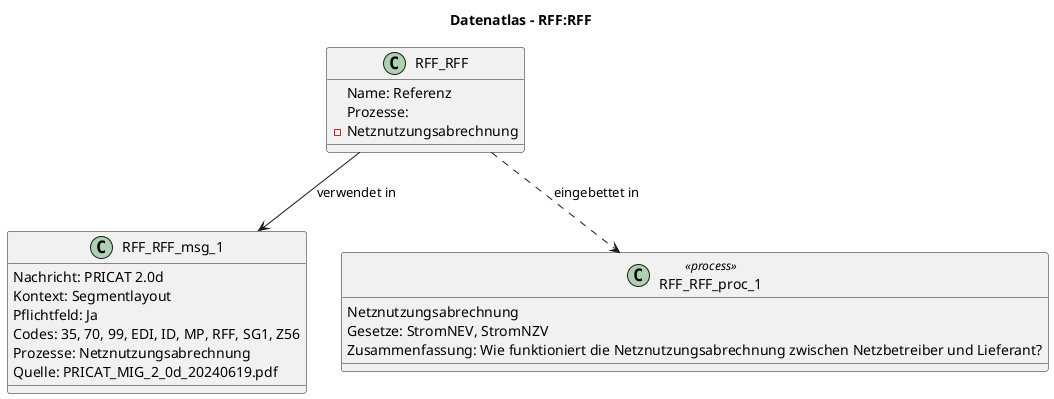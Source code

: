@startuml
title Datenatlas – RFF:RFF
class RFF_RFF {
  Name: Referenz
  Prozesse:
    - Netznutzungsabrechnung
}
class RFF_RFF_msg_1 {
  Nachricht: PRICAT 2.0d
  Kontext: Segmentlayout
  Pflichtfeld: Ja
  Codes: 35, 70, 99, EDI, ID, MP, RFF, SG1, Z56
  Prozesse: Netznutzungsabrechnung
  Quelle: PRICAT_MIG_2_0d_20240619.pdf
}
RFF_RFF --> RFF_RFF_msg_1 : verwendet in
class RFF_RFF_proc_1 <<process>> {
  Netznutzungsabrechnung
  Gesetze: StromNEV, StromNZV
  Zusammenfassung: Wie funktioniert die Netznutzungsabrechnung zwischen Netzbetreiber und Lieferant?
}
RFF_RFF ..> RFF_RFF_proc_1 : eingebettet in
@enduml